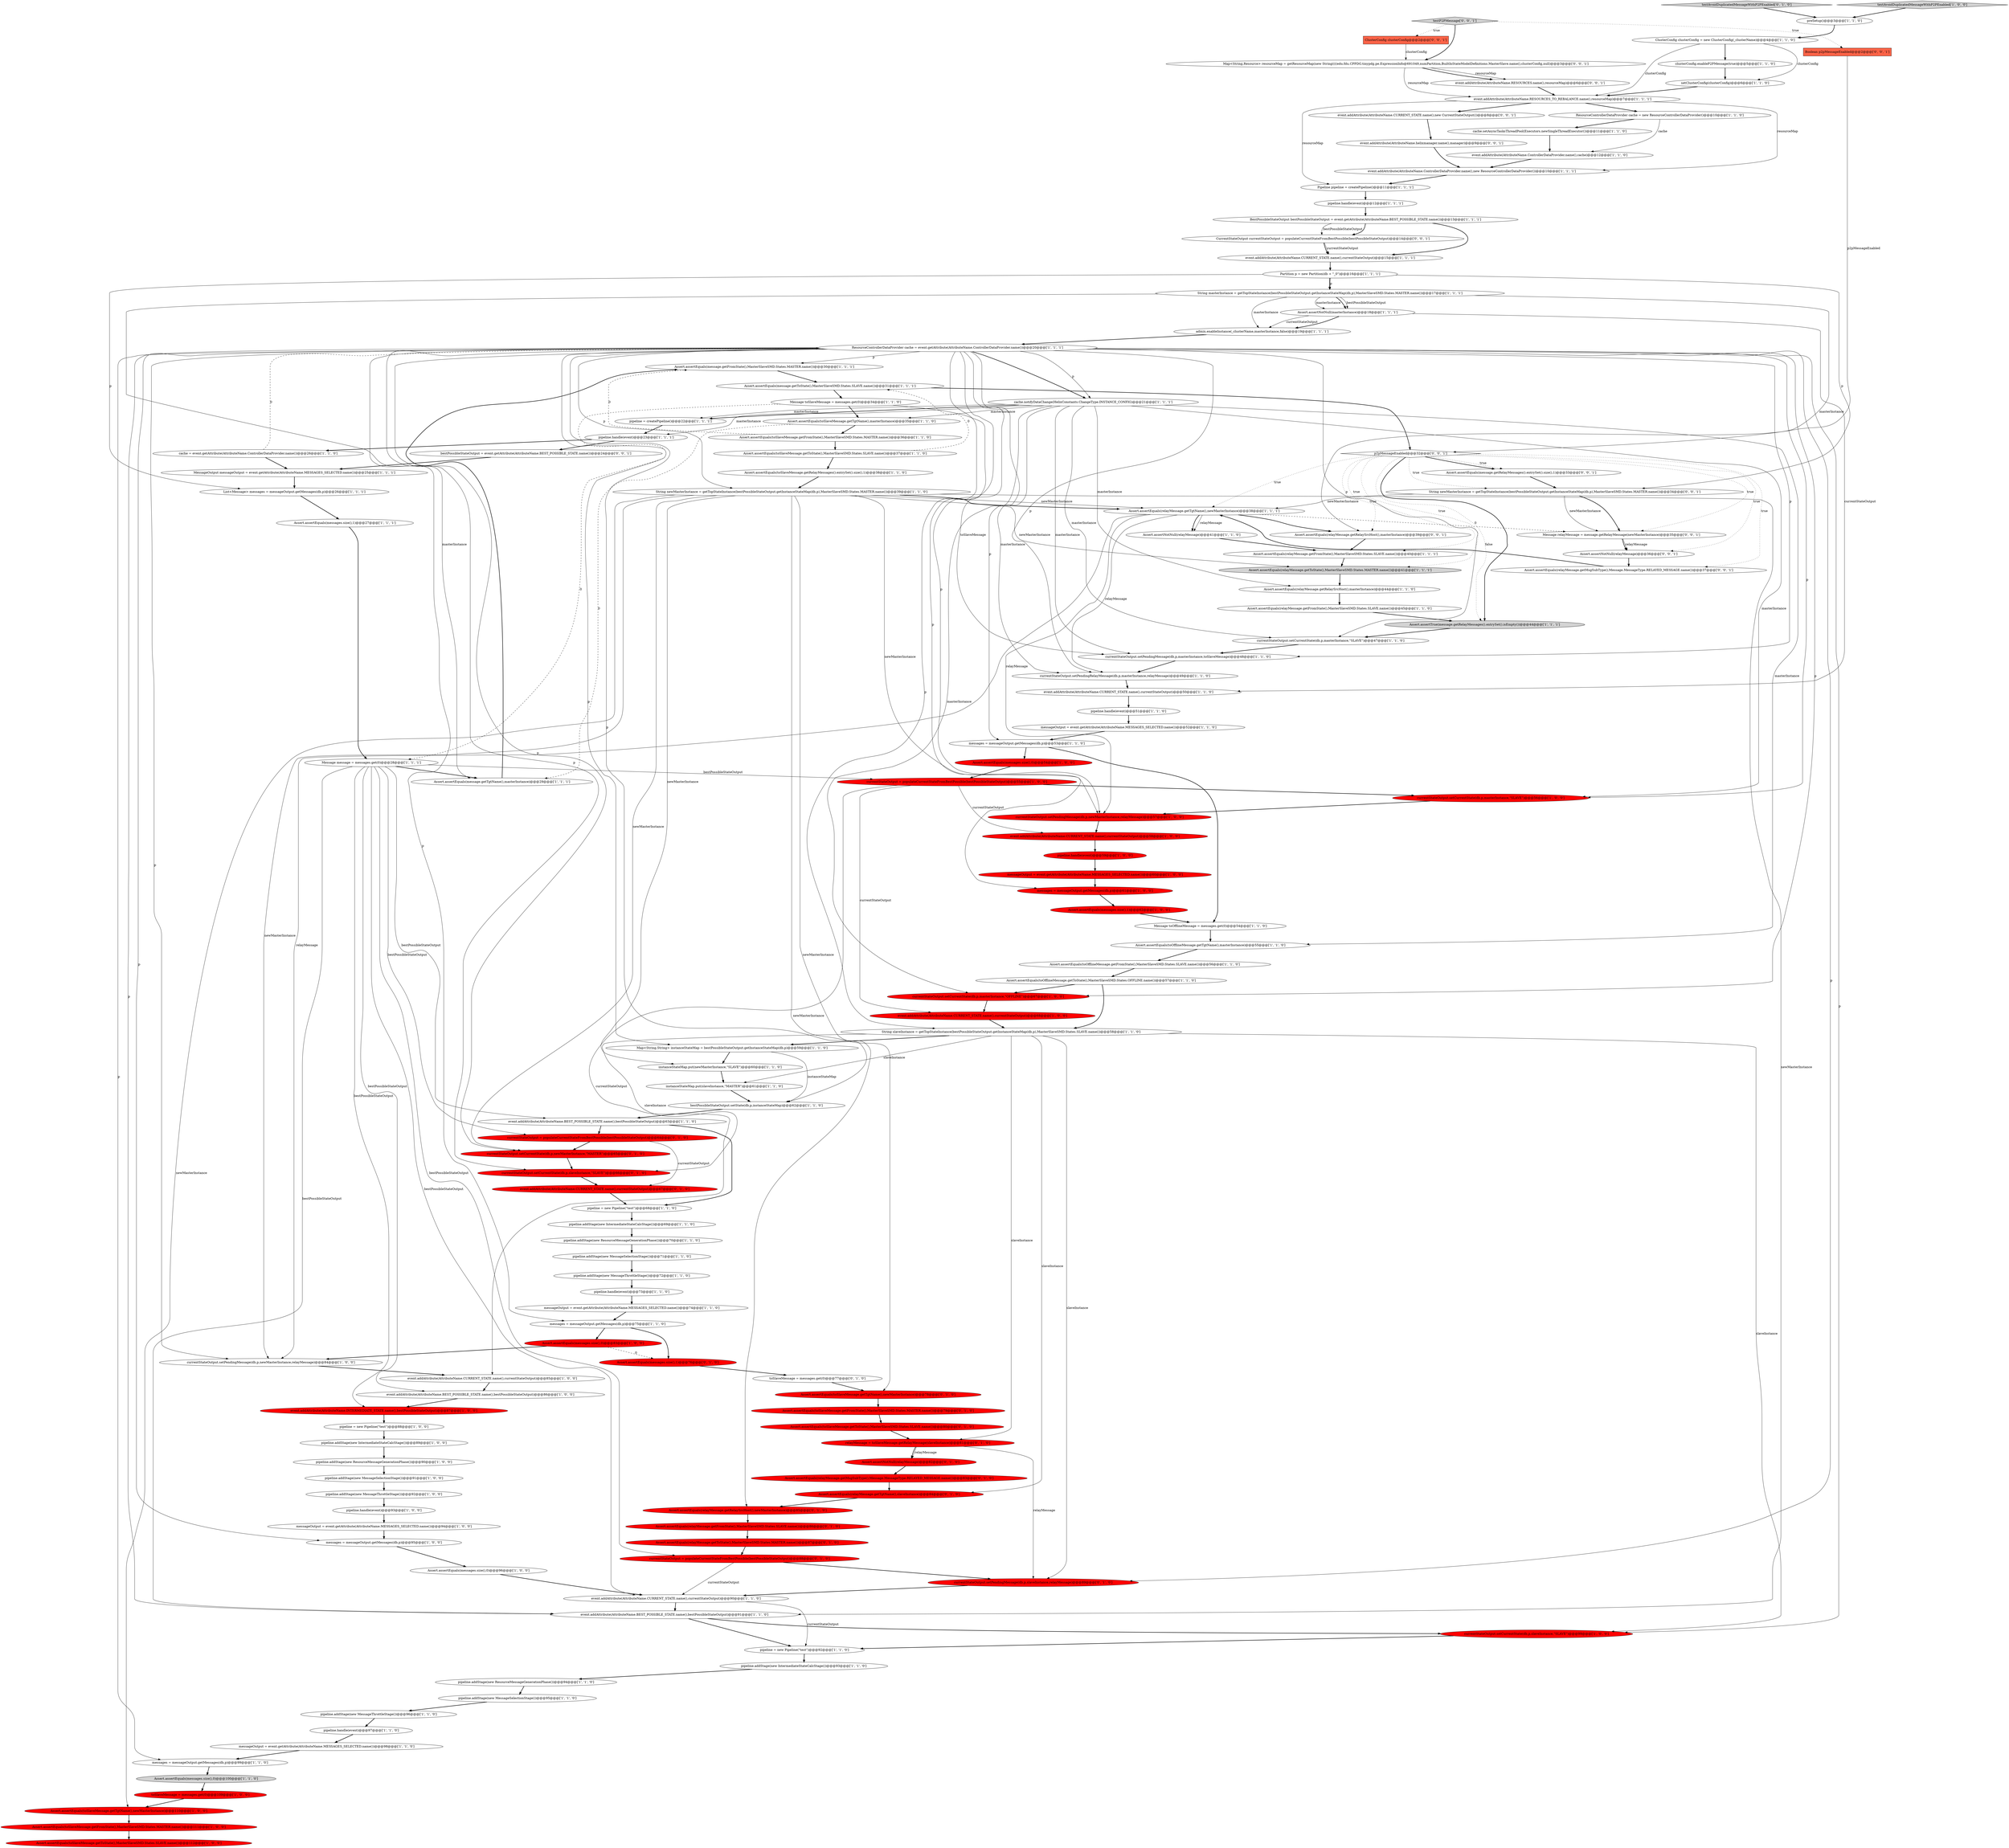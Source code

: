 digraph {
121 [style = filled, label = "Assert.assertEquals(toSlaveMessage.getTgtName(),newMasterInstance)@@@78@@@['0', '1', '0']", fillcolor = red, shape = ellipse image = "AAA1AAABBB2BBB"];
106 [style = filled, label = "pipeline.handle(event)@@@23@@@['1', '1', '1']", fillcolor = white, shape = ellipse image = "AAA0AAABBB1BBB"];
143 [style = filled, label = "String newMasterInstance = getTopStateInstance(bestPossibleStateOutput.getInstanceStateMap(db,p),MasterSlaveSMD.States.MASTER.name())@@@34@@@['0', '0', '1']", fillcolor = white, shape = ellipse image = "AAA0AAABBB3BBB"];
30 [style = filled, label = "Assert.assertEquals(toSlaveMessage.getToState(),MasterSlaveSMD.States.SLAVE.name())@@@37@@@['1', '1', '0']", fillcolor = white, shape = ellipse image = "AAA0AAABBB1BBB"];
85 [style = filled, label = "Assert.assertNotNull(masterInstance)@@@18@@@['1', '1', '1']", fillcolor = white, shape = ellipse image = "AAA0AAABBB1BBB"];
19 [style = filled, label = "Assert.assertEquals(toSlaveMessage.getTgtName(),newMasterInstance)@@@110@@@['1', '0', '0']", fillcolor = red, shape = ellipse image = "AAA1AAABBB1BBB"];
0 [style = filled, label = "Assert.assertEquals(toSlaveMessage.getTgtName(),masterInstance)@@@35@@@['1', '1', '0']", fillcolor = white, shape = ellipse image = "AAA0AAABBB1BBB"];
140 [style = filled, label = "event.addAttribute(AttributeName.CURRENT_STATE.name(),new CurrentStateOutput())@@@8@@@['0', '0', '1']", fillcolor = white, shape = ellipse image = "AAA0AAABBB3BBB"];
117 [style = filled, label = "Assert.assertEquals(toSlaveMessage.getToState(),MasterSlaveSMD.States.SLAVE.name())@@@80@@@['0', '1', '0']", fillcolor = red, shape = ellipse image = "AAA1AAABBB2BBB"];
60 [style = filled, label = "pipeline.addStage(new IntermediateStateCalcStage())@@@93@@@['1', '1', '0']", fillcolor = white, shape = ellipse image = "AAA0AAABBB1BBB"];
10 [style = filled, label = "pipeline.addStage(new ResourceMessageGenerationPhase())@@@94@@@['1', '1', '0']", fillcolor = white, shape = ellipse image = "AAA0AAABBB1BBB"];
110 [style = filled, label = "currentStateOutput = populateCurrentStateFromBestPossible(bestPossibleStateOutput)@@@88@@@['0', '1', '0']", fillcolor = red, shape = ellipse image = "AAA1AAABBB2BBB"];
21 [style = filled, label = "Assert.assertEquals(relayMessage.getFromState(),MasterSlaveSMD.States.SLAVE.name())@@@45@@@['1', '1', '0']", fillcolor = white, shape = ellipse image = "AAA0AAABBB1BBB"];
136 [style = filled, label = "p2pMessageEnabled@@@32@@@['0', '0', '1']", fillcolor = white, shape = diamond image = "AAA0AAABBB3BBB"];
34 [style = filled, label = "messages = messageOutput.getMessages(db,p)@@@99@@@['1', '1', '0']", fillcolor = white, shape = ellipse image = "AAA0AAABBB1BBB"];
15 [style = filled, label = "Assert.assertEquals(messages.size(),0)@@@83@@@['1', '0', '0']", fillcolor = red, shape = ellipse image = "AAA1AAABBB1BBB"];
91 [style = filled, label = "currentStateOutput.setPendingMessage(db,p,masterInstance,toSlaveMessage)@@@48@@@['1', '1', '0']", fillcolor = white, shape = ellipse image = "AAA0AAABBB1BBB"];
105 [style = filled, label = "pipeline = new Pipeline(\"test\")@@@68@@@['1', '1', '0']", fillcolor = white, shape = ellipse image = "AAA0AAABBB1BBB"];
134 [style = filled, label = "Message relayMessage = message.getRelayMessage(newMasterInstance)@@@35@@@['0', '0', '1']", fillcolor = white, shape = ellipse image = "AAA0AAABBB3BBB"];
104 [style = filled, label = "bestPossibleStateOutput.setState(db,p,instanceStateMap)@@@62@@@['1', '1', '0']", fillcolor = white, shape = ellipse image = "AAA0AAABBB1BBB"];
122 [style = filled, label = "Assert.assertEquals(relayMessage.getFromState(),MasterSlaveSMD.States.SLAVE.name())@@@86@@@['0', '1', '0']", fillcolor = red, shape = ellipse image = "AAA1AAABBB2BBB"];
5 [style = filled, label = "currentStateOutput.setPendingRelayMessage(db,p,masterInstance,relayMessage)@@@49@@@['1', '1', '0']", fillcolor = white, shape = ellipse image = "AAA0AAABBB1BBB"];
3 [style = filled, label = "Map<String,String> instanceStateMap = bestPossibleStateOutput.getInstanceStateMap(db,p)@@@59@@@['1', '1', '0']", fillcolor = white, shape = ellipse image = "AAA0AAABBB1BBB"];
68 [style = filled, label = "String masterInstance = getTopStateInstance(bestPossibleStateOutput.getInstanceStateMap(db,p),MasterSlaveSMD.States.MASTER.name())@@@17@@@['1', '1', '1']", fillcolor = white, shape = ellipse image = "AAA0AAABBB1BBB"];
31 [style = filled, label = "pipeline.handle(event)@@@51@@@['1', '1', '0']", fillcolor = white, shape = ellipse image = "AAA0AAABBB1BBB"];
119 [style = filled, label = "Assert.assertEquals(relayMessage.getRelaySrcHost(),newMasterInstance)@@@85@@@['0', '1', '0']", fillcolor = red, shape = ellipse image = "AAA1AAABBB2BBB"];
25 [style = filled, label = "Assert.assertEquals(toSlaveMessage.getFromState(),MasterSlaveSMD.States.MASTER.name())@@@111@@@['1', '0', '0']", fillcolor = red, shape = ellipse image = "AAA1AAABBB1BBB"];
82 [style = filled, label = "pipeline.handle(event)@@@97@@@['1', '1', '0']", fillcolor = white, shape = ellipse image = "AAA0AAABBB1BBB"];
50 [style = filled, label = "messageOutput = event.getAttribute(AttributeName.MESSAGES_SELECTED.name())@@@52@@@['1', '1', '0']", fillcolor = white, shape = ellipse image = "AAA0AAABBB1BBB"];
69 [style = filled, label = "Assert.assertEquals(messages.size(),1)@@@27@@@['1', '1', '1']", fillcolor = white, shape = ellipse image = "AAA0AAABBB1BBB"];
94 [style = filled, label = "List<Message> messages = messageOutput.getMessages(db,p)@@@26@@@['1', '1', '1']", fillcolor = white, shape = ellipse image = "AAA0AAABBB1BBB"];
62 [style = filled, label = "pipeline.handle(event)@@@12@@@['1', '1', '1']", fillcolor = white, shape = ellipse image = "AAA0AAABBB1BBB"];
22 [style = filled, label = "Assert.assertEquals(messages.size(),0)@@@54@@@['1', '0', '0']", fillcolor = red, shape = ellipse image = "AAA1AAABBB1BBB"];
71 [style = filled, label = "messageOutput = event.getAttribute(AttributeName.MESSAGES_SELECTED.name())@@@98@@@['1', '1', '0']", fillcolor = white, shape = ellipse image = "AAA0AAABBB1BBB"];
13 [style = filled, label = "event.addAttribute(AttributeName.ControllerDataProvider.name(),new ResourceControllerDataProvider())@@@10@@@['1', '1', '1']", fillcolor = white, shape = ellipse image = "AAA0AAABBB1BBB"];
123 [style = filled, label = "Assert.assertNotNull(relayMessage)@@@82@@@['0', '1', '0']", fillcolor = red, shape = ellipse image = "AAA1AAABBB2BBB"];
65 [style = filled, label = "Assert.assertEquals(relayMessage.getTgtName(),newMasterInstance)@@@38@@@['1', '1', '1']", fillcolor = white, shape = ellipse image = "AAA0AAABBB1BBB"];
138 [style = filled, label = "CurrentStateOutput currentStateOutput = populateCurrentStateFromBestPossible(bestPossibleStateOutput)@@@14@@@['0', '0', '1']", fillcolor = white, shape = ellipse image = "AAA0AAABBB3BBB"];
142 [style = filled, label = "Boolean p2pMessageEnabled@@@2@@@['0', '0', '1']", fillcolor = tomato, shape = box image = "AAA0AAABBB3BBB"];
36 [style = filled, label = "pipeline.addStage(new MessageThrottleStage())@@@72@@@['1', '1', '0']", fillcolor = white, shape = ellipse image = "AAA0AAABBB1BBB"];
23 [style = filled, label = "Assert.assertEquals(toOfflineMessage.getTgtName(),masterInstance)@@@55@@@['1', '1', '0']", fillcolor = white, shape = ellipse image = "AAA0AAABBB1BBB"];
114 [style = filled, label = "testAvoidDuplicatedMessageWithP2PEnabled['0', '1', '0']", fillcolor = lightgray, shape = diamond image = "AAA0AAABBB2BBB"];
135 [style = filled, label = "Map<String,Resource> resourceMap = getResourceMap(new String((((edu.fdu.CPPDG.tinypdg.pe.ExpressionInfo@691049,numPartition,BuiltInStateModelDefinitions.MasterSlave.name(),clusterConfig,null)@@@3@@@['0', '0', '1']", fillcolor = white, shape = ellipse image = "AAA0AAABBB3BBB"];
81 [style = filled, label = "event.addAttribute(AttributeName.BEST_POSSIBLE_STATE.name(),bestPossibleStateOutput)@@@86@@@['1', '0', '0']", fillcolor = white, shape = ellipse image = "AAA0AAABBB1BBB"];
52 [style = filled, label = "preSetup()@@@3@@@['1', '1', '0']", fillcolor = white, shape = ellipse image = "AAA0AAABBB1BBB"];
29 [style = filled, label = "Assert.assertEquals(toOfflineMessage.getToState(),MasterSlaveSMD.States.OFFLINE.name())@@@57@@@['1', '1', '0']", fillcolor = white, shape = ellipse image = "AAA0AAABBB1BBB"];
79 [style = filled, label = "messageOutput = event.getAttribute(AttributeName.MESSAGES_SELECTED.name())@@@74@@@['1', '1', '0']", fillcolor = white, shape = ellipse image = "AAA0AAABBB1BBB"];
83 [style = filled, label = "Assert.assertTrue(message.getRelayMessages().entrySet().isEmpty())@@@44@@@['1', '1', '1']", fillcolor = lightgray, shape = ellipse image = "AAA0AAABBB1BBB"];
51 [style = filled, label = "Assert.assertEquals(message.getFromState(),MasterSlaveSMD.States.MASTER.name())@@@30@@@['1', '1', '1']", fillcolor = white, shape = ellipse image = "AAA0AAABBB1BBB"];
8 [style = filled, label = "instanceStateMap.put(newMasterInstance,\"SLAVE\")@@@60@@@['1', '1', '0']", fillcolor = white, shape = ellipse image = "AAA0AAABBB1BBB"];
88 [style = filled, label = "admin.enableInstance(_clusterName,masterInstance,false)@@@19@@@['1', '1', '1']", fillcolor = white, shape = ellipse image = "AAA0AAABBB1BBB"];
72 [style = filled, label = "Message toOfflineMessage = messages.get(0)@@@54@@@['1', '1', '0']", fillcolor = white, shape = ellipse image = "AAA0AAABBB1BBB"];
2 [style = filled, label = "pipeline.addStage(new MessageThrottleStage())@@@92@@@['1', '0', '0']", fillcolor = white, shape = ellipse image = "AAA0AAABBB1BBB"];
57 [style = filled, label = "Assert.assertEquals(toSlaveMessage.getRelayMessages().entrySet().size(),1)@@@38@@@['1', '1', '0']", fillcolor = white, shape = ellipse image = "AAA0AAABBB1BBB"];
120 [style = filled, label = "Assert.assertEquals(messages.size(),1)@@@76@@@['0', '1', '0']", fillcolor = red, shape = ellipse image = "AAA1AAABBB2BBB"];
16 [style = filled, label = "currentStateOutput.setCurrentState(db,p,slaveInstance,\"SLAVE\")@@@99@@@['1', '0', '0']", fillcolor = red, shape = ellipse image = "AAA1AAABBB1BBB"];
118 [style = filled, label = "Assert.assertEquals(relayMessage.getTgtName(),slaveInstance)@@@84@@@['0', '1', '0']", fillcolor = red, shape = ellipse image = "AAA1AAABBB2BBB"];
24 [style = filled, label = "Assert.assertNotNull(relayMessage)@@@41@@@['1', '1', '0']", fillcolor = white, shape = ellipse image = "AAA0AAABBB1BBB"];
67 [style = filled, label = "pipeline.addStage(new MessageSelectionStage())@@@95@@@['1', '1', '0']", fillcolor = white, shape = ellipse image = "AAA0AAABBB1BBB"];
53 [style = filled, label = "Assert.assertEquals(messages.size(),0)@@@96@@@['1', '0', '0']", fillcolor = white, shape = ellipse image = "AAA0AAABBB1BBB"];
58 [style = filled, label = "pipeline = new Pipeline(\"test\")@@@92@@@['1', '1', '0']", fillcolor = white, shape = ellipse image = "AAA0AAABBB1BBB"];
141 [style = filled, label = "Assert.assertNotNull(relayMessage)@@@36@@@['0', '0', '1']", fillcolor = white, shape = ellipse image = "AAA0AAABBB3BBB"];
41 [style = filled, label = "currentStateOutput.setCurrentState(db,p,masterInstance,\"SLAVE\")@@@47@@@['1', '1', '0']", fillcolor = white, shape = ellipse image = "AAA0AAABBB1BBB"];
45 [style = filled, label = "pipeline.addStage(new MessageThrottleStage())@@@96@@@['1', '1', '0']", fillcolor = white, shape = ellipse image = "AAA0AAABBB1BBB"];
115 [style = filled, label = "toSlaveMessage = messages.get(0)@@@77@@@['0', '1', '0']", fillcolor = white, shape = ellipse image = "AAA0AAABBB2BBB"];
47 [style = filled, label = "messageOutput = event.getAttribute(AttributeName.MESSAGES_SELECTED.name())@@@94@@@['1', '0', '0']", fillcolor = white, shape = ellipse image = "AAA0AAABBB1BBB"];
14 [style = filled, label = "pipeline.addStage(new IntermediateStateCalcStage())@@@69@@@['1', '1', '0']", fillcolor = white, shape = ellipse image = "AAA0AAABBB1BBB"];
48 [style = filled, label = "ResourceControllerDataProvider cache = event.getAttribute(AttributeName.ControllerDataProvider.name())@@@20@@@['1', '1', '1']", fillcolor = white, shape = ellipse image = "AAA0AAABBB1BBB"];
70 [style = filled, label = "event.addAttribute(AttributeName.CURRENT_STATE.name(),currentStateOutput)@@@90@@@['1', '1', '0']", fillcolor = white, shape = ellipse image = "AAA0AAABBB1BBB"];
128 [style = filled, label = "event.addAttribute(AttributeName.RESOURCES.name(),resourceMap)@@@6@@@['0', '0', '1']", fillcolor = white, shape = ellipse image = "AAA0AAABBB3BBB"];
6 [style = filled, label = "event.addAttribute(AttributeName.RESOURCES_TO_REBALANCE.name(),resourceMap)@@@7@@@['1', '1', '1']", fillcolor = white, shape = ellipse image = "AAA0AAABBB1BBB"];
108 [style = filled, label = "pipeline.addStage(new MessageSelectionStage())@@@91@@@['1', '0', '0']", fillcolor = white, shape = ellipse image = "AAA0AAABBB1BBB"];
27 [style = filled, label = "MessageOutput messageOutput = event.getAttribute(AttributeName.MESSAGES_SELECTED.name())@@@25@@@['1', '1', '1']", fillcolor = white, shape = ellipse image = "AAA0AAABBB1BBB"];
35 [style = filled, label = "pipeline = createPipeline()@@@22@@@['1', '1', '1']", fillcolor = white, shape = ellipse image = "AAA0AAABBB1BBB"];
46 [style = filled, label = "Message message = messages.get(0)@@@28@@@['1', '1', '1']", fillcolor = white, shape = ellipse image = "AAA0AAABBB1BBB"];
74 [style = filled, label = "pipeline.handle(event)@@@73@@@['1', '1', '0']", fillcolor = white, shape = ellipse image = "AAA0AAABBB1BBB"];
86 [style = filled, label = "Assert.assertEquals(message.getToState(),MasterSlaveSMD.States.SLAVE.name())@@@31@@@['1', '1', '1']", fillcolor = white, shape = ellipse image = "AAA0AAABBB1BBB"];
139 [style = filled, label = "Assert.assertEquals(relayMessage.getMsgSubType(),Message.MessageType.RELAYED_MESSAGE.name())@@@37@@@['0', '0', '1']", fillcolor = white, shape = ellipse image = "AAA0AAABBB3BBB"];
28 [style = filled, label = "pipeline.addStage(new IntermediateStateCalcStage())@@@89@@@['1', '0', '0']", fillcolor = white, shape = ellipse image = "AAA0AAABBB1BBB"];
61 [style = filled, label = "pipeline.handle(event)@@@59@@@['1', '0', '0']", fillcolor = red, shape = ellipse image = "AAA1AAABBB1BBB"];
56 [style = filled, label = "Assert.assertEquals(messages.size(),1)@@@62@@@['1', '0', '0']", fillcolor = red, shape = ellipse image = "AAA1AAABBB1BBB"];
103 [style = filled, label = "currentStateOutput.setPendingMessage(db,p,newMasterInstance,relayMessage)@@@84@@@['1', '0', '0']", fillcolor = white, shape = ellipse image = "AAA0AAABBB1BBB"];
80 [style = filled, label = "Assert.assertEquals(messages.size(),0)@@@100@@@['1', '1', '0']", fillcolor = lightgray, shape = ellipse image = "AAA0AAABBB1BBB"];
49 [style = filled, label = "event.addAttribute(AttributeName.CURRENT_STATE.name(),currentStateOutput)@@@85@@@['1', '0', '0']", fillcolor = white, shape = ellipse image = "AAA0AAABBB1BBB"];
42 [style = filled, label = "Message toSlaveMessage = messages.get(0)@@@34@@@['1', '1', '0']", fillcolor = white, shape = ellipse image = "AAA0AAABBB1BBB"];
107 [style = filled, label = "cache = event.getAttribute(AttributeName.ControllerDataProvider.name())@@@26@@@['1', '1', '0']", fillcolor = white, shape = ellipse image = "AAA0AAABBB1BBB"];
132 [style = filled, label = "testP2PMessage['0', '0', '1']", fillcolor = lightgray, shape = diamond image = "AAA0AAABBB3BBB"];
78 [style = filled, label = "cache.notifyDataChange(HelixConstants.ChangeType.INSTANCE_CONFIG)@@@21@@@['1', '1', '1']", fillcolor = white, shape = ellipse image = "AAA0AAABBB1BBB"];
109 [style = filled, label = "Assert.assertEquals(toSlaveMessage.getFromState(),MasterSlaveSMD.States.MASTER.name())@@@79@@@['0', '1', '0']", fillcolor = red, shape = ellipse image = "AAA1AAABBB2BBB"];
40 [style = filled, label = "event.addAttribute(AttributeName.BEST_POSSIBLE_STATE.name(),bestPossibleStateOutput)@@@91@@@['1', '1', '0']", fillcolor = white, shape = ellipse image = "AAA0AAABBB1BBB"];
12 [style = filled, label = "messages = messageOutput.getMessages(db,p)@@@95@@@['1', '0', '0']", fillcolor = white, shape = ellipse image = "AAA0AAABBB1BBB"];
38 [style = filled, label = "Assert.assertEquals(toSlaveMessage.getToState(),MasterSlaveSMD.States.SLAVE.name())@@@112@@@['1', '0', '0']", fillcolor = red, shape = ellipse image = "AAA1AAABBB1BBB"];
97 [style = filled, label = "pipeline.addStage(new MessageSelectionStage())@@@71@@@['1', '1', '0']", fillcolor = white, shape = ellipse image = "AAA0AAABBB1BBB"];
98 [style = filled, label = "event.addAttribute(AttributeName.CURRENT_STATE.name(),currentStateOutput)@@@50@@@['1', '1', '0']", fillcolor = white, shape = ellipse image = "AAA0AAABBB1BBB"];
66 [style = filled, label = "toSlaveMessage = messages.get(0)@@@109@@@['1', '0', '0']", fillcolor = red, shape = ellipse image = "AAA1AAABBB1BBB"];
92 [style = filled, label = "Assert.assertEquals(toSlaveMessage.getFromState(),MasterSlaveSMD.States.MASTER.name())@@@36@@@['1', '1', '0']", fillcolor = white, shape = ellipse image = "AAA0AAABBB1BBB"];
9 [style = filled, label = "pipeline.addStage(new ResourceMessageGenerationPhase())@@@90@@@['1', '0', '0']", fillcolor = white, shape = ellipse image = "AAA0AAABBB1BBB"];
90 [style = filled, label = "instanceStateMap.put(slaveInstance,\"MASTER\")@@@61@@@['1', '1', '0']", fillcolor = white, shape = ellipse image = "AAA0AAABBB1BBB"];
99 [style = filled, label = "event.addAttribute(AttributeName.INTERMEDIATE_STATE.name(),bestPossibleStateOutput)@@@87@@@['1', '0', '0']", fillcolor = red, shape = ellipse image = "AAA1AAABBB1BBB"];
84 [style = filled, label = "pipeline.addStage(new ResourceMessageGenerationPhase())@@@70@@@['1', '1', '0']", fillcolor = white, shape = ellipse image = "AAA0AAABBB1BBB"];
77 [style = filled, label = "messageOutput = event.getAttribute(AttributeName.MESSAGES_SELECTED.name())@@@60@@@['1', '0', '0']", fillcolor = red, shape = ellipse image = "AAA1AAABBB1BBB"];
89 [style = filled, label = "currentStateOutput = populateCurrentStateFromBestPossible(bestPossibleStateOutput)@@@55@@@['1', '0', '0']", fillcolor = red, shape = ellipse image = "AAA1AAABBB1BBB"];
64 [style = filled, label = "event.addAttribute(AttributeName.CURRENT_STATE.name(),currentStateOutput)@@@58@@@['1', '0', '0']", fillcolor = red, shape = ellipse image = "AAA1AAABBB1BBB"];
101 [style = filled, label = "pipeline = new Pipeline(\"test\")@@@88@@@['1', '0', '0']", fillcolor = white, shape = ellipse image = "AAA0AAABBB1BBB"];
44 [style = filled, label = "Assert.assertEquals(message.getTgtName(),masterInstance)@@@29@@@['1', '1', '1']", fillcolor = white, shape = ellipse image = "AAA0AAABBB1BBB"];
116 [style = filled, label = "Assert.assertEquals(relayMessage.getMsgSubType(),Message.MessageType.RELAYED_MESSAGE.name())@@@83@@@['0', '1', '0']", fillcolor = red, shape = ellipse image = "AAA1AAABBB2BBB"];
124 [style = filled, label = "Assert.assertEquals(relayMessage.getToState(),MasterSlaveSMD.States.MASTER.name())@@@87@@@['0', '1', '0']", fillcolor = red, shape = ellipse image = "AAA1AAABBB2BBB"];
7 [style = filled, label = "currentStateOutput.setCurrentState(db,p,masterInstance,\"SLAVE\")@@@56@@@['1', '0', '0']", fillcolor = red, shape = ellipse image = "AAA1AAABBB1BBB"];
129 [style = filled, label = "event.addAttribute(AttributeName.helixmanager.name(),manager)@@@9@@@['0', '0', '1']", fillcolor = white, shape = ellipse image = "AAA0AAABBB3BBB"];
4 [style = filled, label = "ResourceControllerDataProvider cache = new ResourceControllerDataProvider()@@@10@@@['1', '1', '0']", fillcolor = white, shape = ellipse image = "AAA0AAABBB1BBB"];
112 [style = filled, label = "currentStateOutput.setCurrentState(db,p,newMasterInstance,\"MASTER\")@@@65@@@['0', '1', '0']", fillcolor = red, shape = ellipse image = "AAA1AAABBB2BBB"];
87 [style = filled, label = "String slaveInstance = getTopStateInstance(bestPossibleStateOutput.getInstanceStateMap(db,p),MasterSlaveSMD.States.SLAVE.name())@@@58@@@['1', '1', '0']", fillcolor = white, shape = ellipse image = "AAA0AAABBB1BBB"];
130 [style = filled, label = "Assert.assertEquals(relayMessage.getRelaySrcHost(),masterInstance)@@@39@@@['0', '0', '1']", fillcolor = white, shape = ellipse image = "AAA0AAABBB3BBB"];
32 [style = filled, label = "event.addAttribute(AttributeName.CURRENT_STATE.name(),currentStateOutput)@@@68@@@['1', '0', '0']", fillcolor = red, shape = ellipse image = "AAA1AAABBB1BBB"];
55 [style = filled, label = "messages = messageOutput.getMessages(db,p)@@@53@@@['1', '1', '0']", fillcolor = white, shape = ellipse image = "AAA0AAABBB1BBB"];
63 [style = filled, label = "clusterConfig.enableP2PMessage(true)@@@5@@@['1', '1', '0']", fillcolor = white, shape = ellipse image = "AAA0AAABBB1BBB"];
127 [style = filled, label = "currentStateOutput.setCurrentState(db,p,slaveInstance,\"SLAVE\")@@@66@@@['0', '1', '0']", fillcolor = red, shape = ellipse image = "AAA1AAABBB2BBB"];
95 [style = filled, label = "Assert.assertEquals(relayMessage.getRelaySrcHost(),masterInstance)@@@44@@@['1', '1', '0']", fillcolor = white, shape = ellipse image = "AAA0AAABBB1BBB"];
111 [style = filled, label = "currentStateOutput.setPendingMessage(db,p,slaveInstance,relayMessage)@@@89@@@['0', '1', '0']", fillcolor = red, shape = ellipse image = "AAA1AAABBB2BBB"];
133 [style = filled, label = "Assert.assertEquals(message.getRelayMessages().entrySet().size(),1)@@@33@@@['0', '0', '1']", fillcolor = white, shape = ellipse image = "AAA0AAABBB3BBB"];
100 [style = filled, label = "String newMasterInstance = getTopStateInstance(bestPossibleStateOutput.getInstanceStateMap(db,p),MasterSlaveSMD.States.MASTER.name())@@@39@@@['1', '1', '0']", fillcolor = white, shape = ellipse image = "AAA0AAABBB1BBB"];
102 [style = filled, label = "ClusterConfig clusterConfig = new ClusterConfig(_clusterName)@@@4@@@['1', '1', '0']", fillcolor = white, shape = ellipse image = "AAA0AAABBB1BBB"];
93 [style = filled, label = "cache.setAsyncTasksThreadPool(Executors.newSingleThreadExecutor())@@@11@@@['1', '1', '0']", fillcolor = white, shape = ellipse image = "AAA0AAABBB1BBB"];
126 [style = filled, label = "currentStateOutput = populateCurrentStateFromBestPossible(bestPossibleStateOutput)@@@64@@@['0', '1', '0']", fillcolor = red, shape = ellipse image = "AAA1AAABBB2BBB"];
26 [style = filled, label = "messages = messageOutput.getMessages(db,p)@@@75@@@['1', '1', '0']", fillcolor = white, shape = ellipse image = "AAA0AAABBB1BBB"];
39 [style = filled, label = "Pipeline pipeline = createPipeline()@@@11@@@['1', '1', '1']", fillcolor = white, shape = ellipse image = "AAA0AAABBB1BBB"];
1 [style = filled, label = "setClusterConfig(clusterConfig)@@@6@@@['1', '1', '0']", fillcolor = white, shape = ellipse image = "AAA0AAABBB1BBB"];
18 [style = filled, label = "currentStateOutput.setCurrentState(db,p,masterInstance,\"OFFLINE\")@@@67@@@['1', '0', '0']", fillcolor = red, shape = ellipse image = "AAA1AAABBB1BBB"];
33 [style = filled, label = "event.addAttribute(AttributeName.BEST_POSSIBLE_STATE.name(),bestPossibleStateOutput)@@@63@@@['1', '1', '0']", fillcolor = white, shape = ellipse image = "AAA0AAABBB1BBB"];
75 [style = filled, label = "Assert.assertEquals(toOfflineMessage.getFromState(),MasterSlaveSMD.States.SLAVE.name())@@@56@@@['1', '1', '0']", fillcolor = white, shape = ellipse image = "AAA0AAABBB1BBB"];
11 [style = filled, label = "currentStateOutput.setPendingMessage(db,p,newMasterInstance,relayMessage)@@@57@@@['1', '0', '0']", fillcolor = red, shape = ellipse image = "AAA1AAABBB1BBB"];
125 [style = filled, label = "relayMessage = toSlaveMessage.getRelayMessage(slaveInstance)@@@81@@@['0', '1', '0']", fillcolor = red, shape = ellipse image = "AAA1AAABBB2BBB"];
43 [style = filled, label = "Assert.assertEquals(relayMessage.getToState(),MasterSlaveSMD.States.MASTER.name())@@@41@@@['1', '1', '1']", fillcolor = lightgray, shape = ellipse image = "AAA0AAABBB1BBB"];
137 [style = filled, label = "ClusterConfig clusterConfig@@@2@@@['0', '0', '1']", fillcolor = tomato, shape = box image = "AAA0AAABBB3BBB"];
76 [style = filled, label = "pipeline.handle(event)@@@93@@@['1', '0', '0']", fillcolor = white, shape = ellipse image = "AAA0AAABBB1BBB"];
17 [style = filled, label = "Partition p = new Partition(db + \"_0\")@@@16@@@['1', '1', '1']", fillcolor = white, shape = ellipse image = "AAA0AAABBB1BBB"];
54 [style = filled, label = "event.addAttribute(AttributeName.CURRENT_STATE.name(),currentStateOutput)@@@15@@@['1', '1', '1']", fillcolor = white, shape = ellipse image = "AAA0AAABBB1BBB"];
113 [style = filled, label = "event.addAttribute(AttributeName.CURRENT_STATE.name(),currentStateOutput)@@@67@@@['0', '1', '0']", fillcolor = red, shape = ellipse image = "AAA1AAABBB2BBB"];
131 [style = filled, label = "bestPossibleStateOutput = event.getAttribute(AttributeName.BEST_POSSIBLE_STATE.name())@@@24@@@['0', '0', '1']", fillcolor = white, shape = ellipse image = "AAA0AAABBB3BBB"];
73 [style = filled, label = "Assert.assertEquals(relayMessage.getFromState(),MasterSlaveSMD.States.SLAVE.name())@@@40@@@['1', '1', '1']", fillcolor = white, shape = ellipse image = "AAA0AAABBB1BBB"];
20 [style = filled, label = "event.addAttribute(AttributeName.ControllerDataProvider.name(),cache)@@@12@@@['1', '1', '0']", fillcolor = white, shape = ellipse image = "AAA0AAABBB1BBB"];
96 [style = filled, label = "BestPossibleStateOutput bestPossibleStateOutput = event.getAttribute(AttributeName.BEST_POSSIBLE_STATE.name())@@@13@@@['1', '1', '1']", fillcolor = white, shape = ellipse image = "AAA0AAABBB1BBB"];
37 [style = filled, label = "testAvoidDuplicatedMessageWithP2PEnabled['1', '0', '0']", fillcolor = lightgray, shape = diamond image = "AAA0AAABBB1BBB"];
59 [style = filled, label = "messages = messageOutput.getMessages(db,p)@@@61@@@['1', '0', '0']", fillcolor = red, shape = ellipse image = "AAA1AAABBB1BBB"];
97->36 [style = bold, label=""];
12->53 [style = bold, label=""];
39->62 [style = bold, label=""];
55->72 [style = bold, label=""];
138->54 [style = bold, label=""];
65->11 [style = solid, label="relayMessage"];
136->43 [style = dotted, label="true"];
93->20 [style = bold, label=""];
142->136 [style = solid, label="p2pMessageEnabled"];
69->46 [style = bold, label=""];
136->134 [style = dotted, label="true"];
82->71 [style = bold, label=""];
46->89 [style = solid, label="bestPossibleStateOutput"];
136->73 [style = dotted, label="true"];
0->44 [style = dashed, label="0"];
115->121 [style = bold, label=""];
87->125 [style = solid, label="slaveInstance"];
11->64 [style = bold, label=""];
75->29 [style = bold, label=""];
96->138 [style = solid, label="bestPossibleStateOutput"];
100->65 [style = solid, label="newMasterInstance"];
24->73 [style = bold, label=""];
28->9 [style = bold, label=""];
58->60 [style = bold, label=""];
116->118 [style = bold, label=""];
143->134 [style = bold, label=""];
89->64 [style = solid, label="currentStateOutput"];
136->65 [style = dotted, label="true"];
45->82 [style = bold, label=""];
15->103 [style = bold, label=""];
68->85 [style = solid, label="masterInstance"];
100->43 [style = solid, label="newMasterInstance"];
51->86 [style = bold, label=""];
6->140 [style = bold, label=""];
78->95 [style = solid, label="masterInstance"];
65->134 [style = dashed, label="0"];
29->18 [style = bold, label=""];
78->106 [style = solid, label="masterInstance"];
4->20 [style = solid, label="cache"];
96->54 [style = bold, label=""];
44->51 [style = bold, label=""];
31->50 [style = bold, label=""];
34->80 [style = bold, label=""];
48->111 [style = solid, label="p"];
56->72 [style = bold, label=""];
33->105 [style = bold, label=""];
112->127 [style = bold, label=""];
15->120 [style = dashed, label="0"];
86->42 [style = bold, label=""];
21->83 [style = bold, label=""];
40->16 [style = bold, label=""];
48->78 [style = solid, label="p"];
104->33 [style = bold, label=""];
101->28 [style = bold, label=""];
50->55 [style = bold, label=""];
134->141 [style = bold, label=""];
141->139 [style = bold, label=""];
125->123 [style = solid, label="relayMessage"];
46->110 [style = solid, label="bestPossibleStateOutput"];
26->15 [style = bold, label=""];
17->143 [style = solid, label="p"];
18->32 [style = bold, label=""];
120->115 [style = bold, label=""];
46->126 [style = solid, label="bestPossibleStateOutput"];
136->83 [style = bold, label=""];
48->7 [style = solid, label="p"];
135->128 [style = solid, label="resourceMap"];
90->104 [style = bold, label=""];
126->113 [style = solid, label="currentStateOutput"];
88->48 [style = bold, label=""];
77->59 [style = bold, label=""];
100->19 [style = solid, label="newMasterInstance"];
48->34 [style = solid, label="p"];
143->134 [style = solid, label="newMasterInstance"];
48->103 [style = solid, label="p"];
78->7 [style = solid, label="masterInstance"];
87->90 [style = solid, label="slaveInstance"];
46->40 [style = solid, label="bestPossibleStateOutput"];
48->40 [style = solid, label="p"];
96->138 [style = bold, label=""];
132->142 [style = dotted, label="true"];
46->33 [style = solid, label="bestPossibleStateOutput"];
73->43 [style = bold, label=""];
7->11 [style = bold, label=""];
127->113 [style = bold, label=""];
124->110 [style = bold, label=""];
63->1 [style = bold, label=""];
131->27 [style = bold, label=""];
135->6 [style = solid, label="resourceMap"];
54->17 [style = bold, label=""];
68->44 [style = solid, label="masterInstance"];
17->68 [style = bold, label=""];
76->47 [style = bold, label=""];
48->18 [style = solid, label="p"];
92->51 [style = dashed, label="0"];
100->65 [style = bold, label=""];
136->133 [style = bold, label=""];
68->130 [style = solid, label="masterInstance"];
95->21 [style = bold, label=""];
92->30 [style = bold, label=""];
74->79 [style = bold, label=""];
100->119 [style = solid, label="newMasterInstance"];
19->25 [style = bold, label=""];
106->107 [style = bold, label=""];
118->119 [style = bold, label=""];
100->112 [style = solid, label="newMasterInstance"];
129->13 [style = bold, label=""];
122->124 [style = bold, label=""];
80->66 [style = bold, label=""];
108->2 [style = bold, label=""];
6->4 [style = bold, label=""];
71->34 [style = bold, label=""];
106->131 [style = bold, label=""];
85->88 [style = solid, label="currentStateOutput"];
125->123 [style = bold, label=""];
79->26 [style = bold, label=""];
78->35 [style = bold, label=""];
84->97 [style = bold, label=""];
87->127 [style = solid, label="slaveInstance"];
85->88 [style = bold, label=""];
48->51 [style = solid, label="p"];
3->104 [style = solid, label="instanceStateMap"];
137->135 [style = solid, label="clusterConfig"];
6->13 [style = solid, label="resourceMap"];
48->55 [style = solid, label="p"];
110->70 [style = solid, label="currentStateOutput"];
136->143 [style = dotted, label="true"];
91->5 [style = bold, label=""];
70->40 [style = bold, label=""];
59->56 [style = bold, label=""];
48->59 [style = solid, label="p"];
67->45 [style = bold, label=""];
114->52 [style = bold, label=""];
48->16 [style = solid, label="p"];
42->91 [style = solid, label="toSlaveMessage"];
100->8 [style = solid, label="newMasterInstance"];
48->127 [style = solid, label="p"];
94->69 [style = bold, label=""];
102->6 [style = solid, label="clusterConfig"];
72->23 [style = bold, label=""];
25->38 [style = bold, label=""];
46->44 [style = bold, label=""];
6->39 [style = solid, label="resourceMap"];
48->41 [style = solid, label="p"];
100->121 [style = solid, label="newMasterInstance"];
100->11 [style = solid, label="newMasterInstance"];
136->130 [style = dotted, label="true"];
136->83 [style = dotted, label="false"];
23->75 [style = bold, label=""];
20->13 [style = bold, label=""];
139->65 [style = bold, label=""];
5->98 [style = bold, label=""];
81->99 [style = bold, label=""];
113->105 [style = bold, label=""];
135->128 [style = bold, label=""];
78->0 [style = solid, label="masterInstance"];
33->126 [style = bold, label=""];
109->117 [style = bold, label=""];
78->5 [style = solid, label="masterInstance"];
130->73 [style = bold, label=""];
107->48 [style = dashed, label="0"];
13->39 [style = bold, label=""];
140->129 [style = bold, label=""];
46->70 [style = solid, label="bestPossibleStateOutput"];
66->19 [style = bold, label=""];
87->118 [style = solid, label="slaveInstance"];
0->92 [style = bold, label=""];
42->0 [style = bold, label=""];
121->109 [style = bold, label=""];
14->84 [style = bold, label=""];
48->26 [style = solid, label="p"];
89->32 [style = solid, label="currentStateOutput"];
68->85 [style = bold, label=""];
102->1 [style = solid, label="clusterConfig"];
1->6 [style = bold, label=""];
99->101 [style = bold, label=""];
78->35 [style = solid, label="masterInstance"];
17->94 [style = solid, label="p"];
3->8 [style = bold, label=""];
78->91 [style = solid, label="masterInstance"];
100->40 [style = solid, label="newMasterInstance"];
136->141 [style = dotted, label="true"];
46->99 [style = solid, label="bestPossibleStateOutput"];
48->91 [style = solid, label="p"];
42->46 [style = dashed, label="0"];
10->67 [style = bold, label=""];
87->3 [style = bold, label=""];
64->61 [style = bold, label=""];
37->52 [style = bold, label=""];
65->5 [style = solid, label="relayMessage"];
41->91 [style = bold, label=""];
65->103 [style = solid, label="relayMessage"];
48->87 [style = solid, label="p"];
126->112 [style = bold, label=""];
98->31 [style = bold, label=""];
9->108 [style = bold, label=""];
65->130 [style = bold, label=""];
48->78 [style = bold, label=""];
102->63 [style = bold, label=""];
48->12 [style = solid, label="p"];
46->81 [style = solid, label="bestPossibleStateOutput"];
65->24 [style = solid, label="relayMessage"];
143->65 [style = solid, label="newMasterInstance"];
83->41 [style = bold, label=""];
4->93 [style = bold, label=""];
16->58 [style = bold, label=""];
100->103 [style = solid, label="newMasterInstance"];
43->95 [style = bold, label=""];
30->86 [style = dashed, label="0"];
78->41 [style = solid, label="masterInstance"];
62->96 [style = bold, label=""];
49->81 [style = bold, label=""];
87->16 [style = solid, label="slaveInstance"];
57->100 [style = bold, label=""];
65->24 [style = bold, label=""];
125->111 [style = solid, label="relayMessage"];
89->7 [style = bold, label=""];
47->12 [style = bold, label=""];
2->76 [style = bold, label=""];
26->120 [style = bold, label=""];
105->14 [style = bold, label=""];
48->100 [style = solid, label="p"];
30->57 [style = bold, label=""];
35->106 [style = bold, label=""];
29->87 [style = bold, label=""];
89->49 [style = solid, label="currentStateOutput"];
8->90 [style = bold, label=""];
17->68 [style = solid, label="p"];
117->125 [style = bold, label=""];
138->54 [style = solid, label="currentStateOutput"];
48->11 [style = solid, label="p"];
86->136 [style = bold, label=""];
110->111 [style = bold, label=""];
132->135 [style = bold, label=""];
55->22 [style = bold, label=""];
133->143 [style = bold, label=""];
61->77 [style = bold, label=""];
119->122 [style = bold, label=""];
107->27 [style = bold, label=""];
36->74 [style = bold, label=""];
70->58 [style = solid, label="currentStateOutput"];
48->5 [style = solid, label="p"];
48->104 [style = solid, label="p"];
78->23 [style = solid, label="masterInstance"];
78->18 [style = solid, label="masterInstance"];
87->111 [style = solid, label="slaveInstance"];
68->88 [style = solid, label="masterInstance"];
136->139 [style = dotted, label="true"];
53->70 [style = bold, label=""];
22->89 [style = bold, label=""];
85->98 [style = solid, label="currentStateOutput"];
48->3 [style = solid, label="p"];
132->137 [style = dotted, label="true"];
134->141 [style = solid, label="relayMessage"];
52->102 [style = bold, label=""];
123->116 [style = bold, label=""];
60->10 [style = bold, label=""];
68->85 [style = solid, label="bestPossibleStateOutput"];
48->112 [style = solid, label="p"];
136->133 [style = dotted, label="true"];
103->49 [style = bold, label=""];
128->6 [style = bold, label=""];
27->94 [style = bold, label=""];
32->87 [style = bold, label=""];
111->70 [style = bold, label=""];
40->58 [style = bold, label=""];
}
